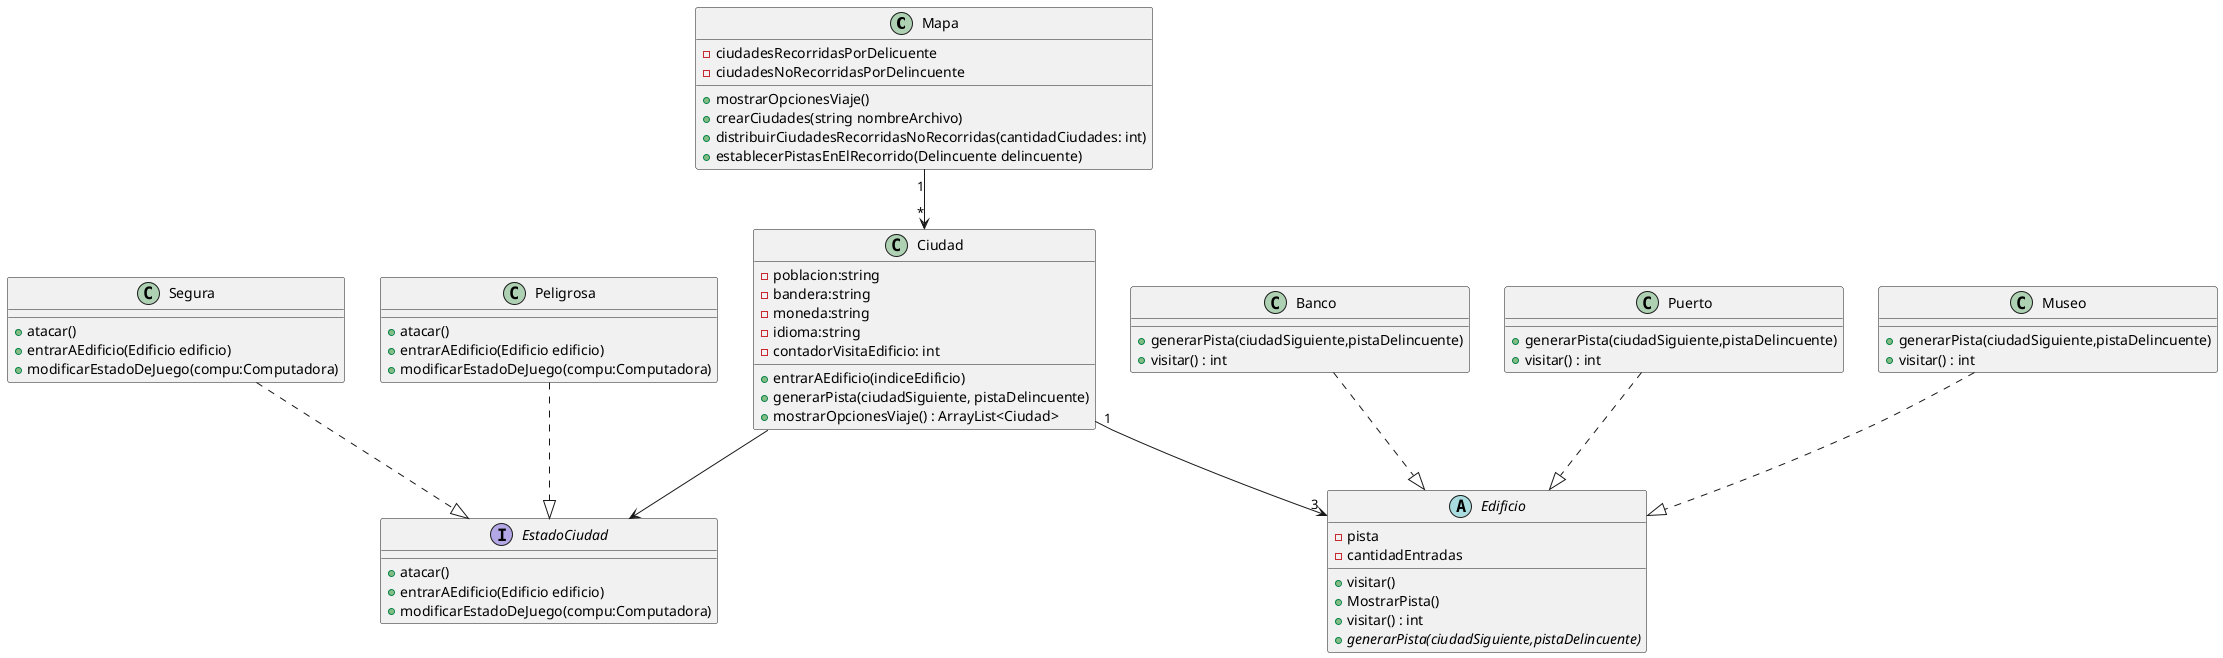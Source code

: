 @startuml

class Mapa{
-ciudadesRecorridasPorDelicuente
-ciudadesNoRecorridasPorDelincuente

+ mostrarOpcionesViaje()
+ crearCiudades(string nombreArchivo)
+ distribuirCiudadesRecorridasNoRecorridas(cantidadCiudades: int)
+ establecerPistasEnElRecorrido(Delincuente delincuente)
}

class Ciudad{
-poblacion:string
-bandera:string
-moneda:string
-idioma:string
-contadorVisitaEdificio: int

+entrarAEdificio(indiceEdificio)
+generarPista(ciudadSiguiente, pistaDelincuente)
+mostrarOpcionesViaje() : ArrayList<Ciudad>

}

interface EstadoCiudad{

+atacar()
+entrarAEdificio(Edificio edificio)
+modificarEstadoDeJuego(compu:Computadora)
}

class Segura{
+atacar()
+entrarAEdificio(Edificio edificio)
+modificarEstadoDeJuego(compu:Computadora)
}

class Peligrosa{
+atacar()
+entrarAEdificio(Edificio edificio)
+modificarEstadoDeJuego(compu:Computadora)
}

abstract class Edificio{
-pista
-cantidadEntradas
+visitar()
+ MostrarPista()
+visitar() : int
+ {abstract} generarPista(ciudadSiguiente,pistaDelincuente)
}

class Banco{
+ generarPista(ciudadSiguiente,pistaDelincuente)
+visitar() : int
}

class Puerto{
+ generarPista(ciudadSiguiente,pistaDelincuente)
+visitar() : int
}

class Museo{
+ generarPista(ciudadSiguiente,pistaDelincuente)
+visitar() : int
}

Mapa "1" --> "*" Ciudad

Ciudad "1" --> "3" Edificio

Museo ..|> Edificio
Banco ..|> Edificio
Puerto ..|> Edificio

Ciudad --> EstadoCiudad
Segura ..|> EstadoCiudad
Peligrosa ..|> EstadoCiudad
@enduml